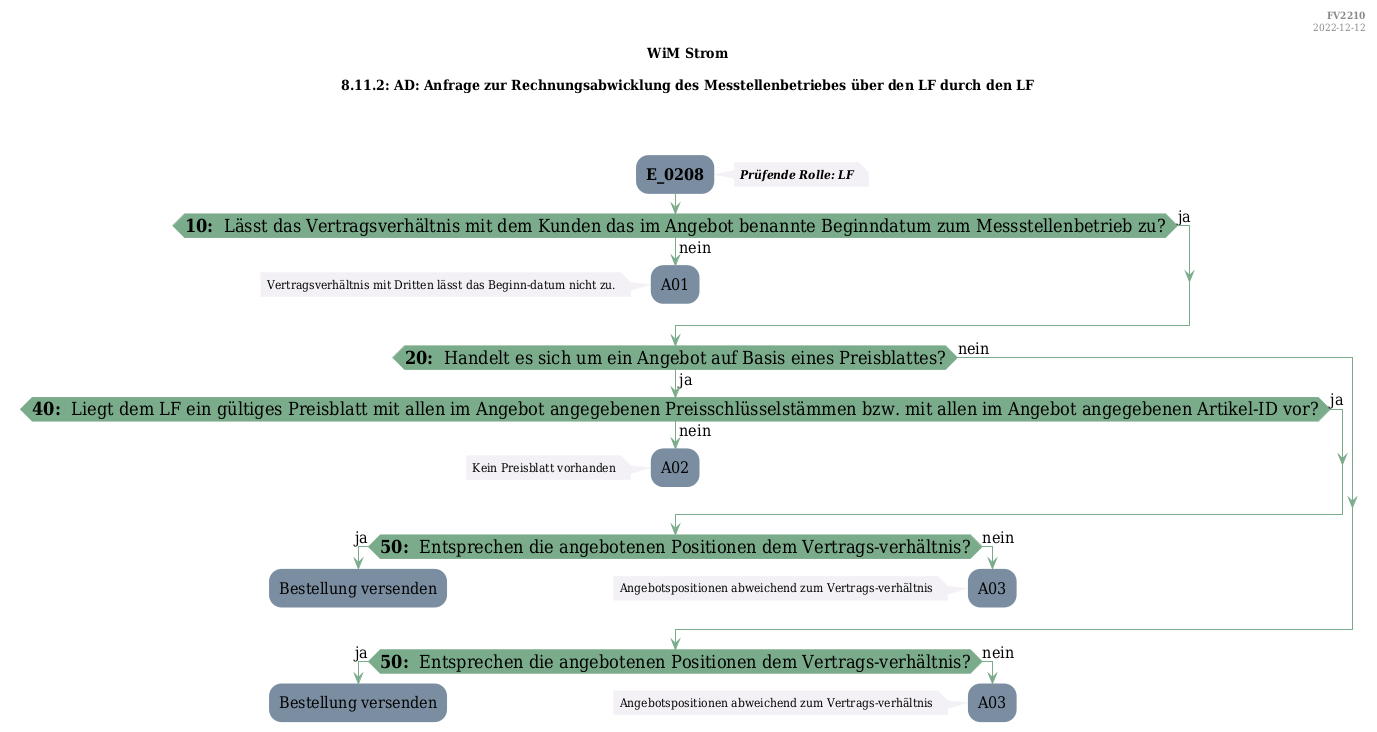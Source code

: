 @startuml
skinparam Shadowing false
skinparam NoteBorderColor #f3f1f6
skinparam NoteBackgroundColor #f3f1f6
skinparam NoteFontSize 12
skinparam ActivityBorderColor none
skinparam ActivityBackgroundColor #7a8da1
skinparam ActivityFontSize 16
skinparam ArrowColor #7aab8a
skinparam ArrowFontSize 16
skinparam ActivityDiamondBackgroundColor #7aab8a
skinparam ActivityDiamondBorderColor #7aab8a
skinparam ActivityDiamondFontSize 18
skinparam defaultFontName DejaVu Serif Condensed
skinparam ActivityEndColor #669580

header
<b>FV2210
2022-12-12
endheader

title
WiM Strom

8.11.2: AD: Anfrage zur Rechnungsabwicklung des Messtellenbetriebes über den LF durch den LF



end title
:<b>E_0208</b>;
note right
<b><i>Prüfende Rolle: LF
end note

if (<b>10: </b> Lässt das Vertragsverhältnis mit dem Kunden das im Angebot benannte Beginndatum zum Messstellenbetrieb zu?) then (ja)
else (nein)
    :A01;
    note left
        Vertragsverhältnis mit Dritten lässt das Beginn-datum nicht zu.
    endnote
    kill;
endif
if (<b>20: </b> Handelt es sich um ein Angebot auf Basis eines Preisblattes?) then (ja)
    if (<b>40: </b> Liegt dem LF ein gültiges Preisblatt mit allen im Angebot angegebenen Preisschlüsselstämmen bzw. mit allen im Angebot angegebenen Artikel-ID vor?) then (ja)
    else (nein)
        :A02;
        note left
            Kein Preisblatt vorhanden
        endnote
        kill;
    endif
    if (<b>50: </b> Entsprechen die angebotenen Positionen dem Vertrags-verhältnis?) then (ja)
        :Bestellung versenden;
        kill;
    else (nein)
        :A03;
        note left
            Angebotspositionen abweichend zum Vertrags-verhältnis
        endnote
        kill;
    endif
else (nein)
endif
if (<b>50: </b> Entsprechen die angebotenen Positionen dem Vertrags-verhältnis?) then (ja)
    :Bestellung versenden;
    kill;
else (nein)
    :A03;
    note left
        Angebotspositionen abweichend zum Vertrags-verhältnis
    endnote
    kill;
endif

@enduml
